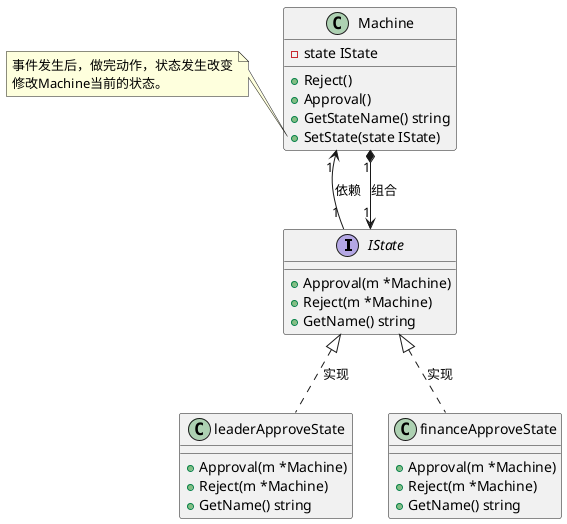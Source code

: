 @startuml proxy
interface       IState

IState <|.. leaderApproveState : 实现
IState <|.. financeApproveState : 实现
IState "1" <--* "1" Machine : 组合
Machine "1" <-- "1" IState : 依赖

interface IState{
	+Approval(m *Machine)
	+Reject(m *Machine)
	+GetName() string
}

class Machine {
    -state IState
    +Reject()
    +Approval()
    +GetStateName() string
    +SetState(state IState)
}

class leaderApproveState {
    +Approval(m *Machine)
	+Reject(m *Machine)
	+GetName() string
}

class financeApproveState {
    +Approval(m *Machine)
	+Reject(m *Machine)
	+GetName() string
}

note left of Machine::SetState
    事件发生后，做完动作，状态发生改变
    修改Machine当前的状态。
end note

@enduml
